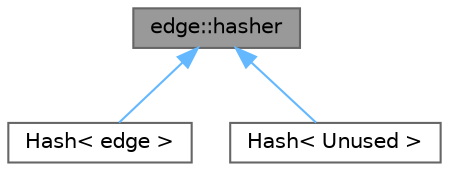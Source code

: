 digraph "edge::hasher"
{
 // LATEX_PDF_SIZE
  bgcolor="transparent";
  edge [fontname=Helvetica,fontsize=10,labelfontname=Helvetica,labelfontsize=10];
  node [fontname=Helvetica,fontsize=10,shape=box,height=0.2,width=0.4];
  Node1 [id="Node000001",label="edge::hasher",height=0.2,width=0.4,color="gray40", fillcolor="grey60", style="filled", fontcolor="black",tooltip=" "];
  Node1 -> Node2 [id="edge1_Node000001_Node000002",dir="back",color="steelblue1",style="solid",tooltip=" "];
  Node2 [id="Node000002",label="Hash\< edge \>",height=0.2,width=0.4,color="gray40", fillcolor="white", style="filled",URL="$structFoam_1_1Hash_3_01edge_01_4.html",tooltip=" "];
  Node1 -> Node3 [id="edge2_Node000001_Node000003",dir="back",color="steelblue1",style="solid",tooltip=" "];
  Node3 [id="Node000003",label="Hash\< Unused \>",height=0.2,width=0.4,color="gray40", fillcolor="white", style="filled",URL="$structFoam_1_1edge_1_1Hash.html",tooltip=" "];
}
